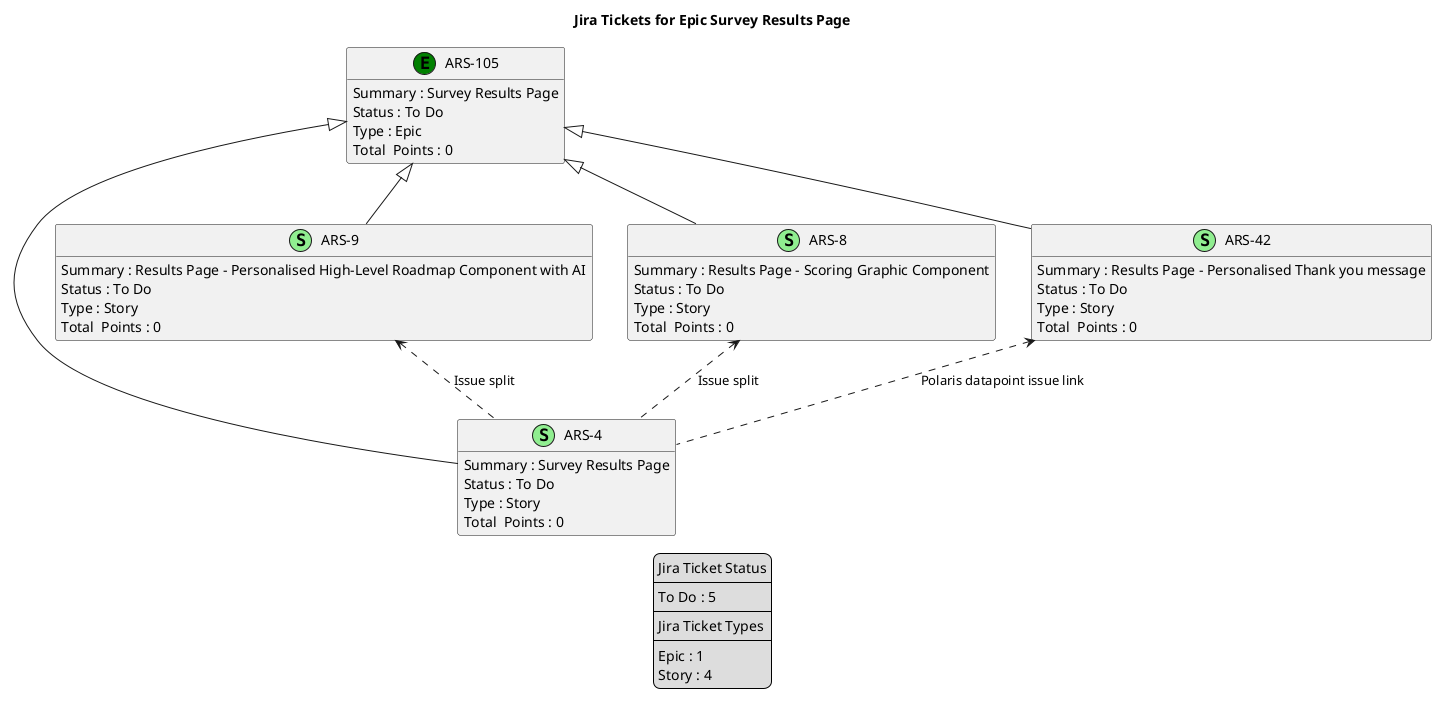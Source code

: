 @startuml
'https://plantuml.com/class-diagram

' GENERATE CLASS DIAGRAM ===========
' Generated at    : Mon May 27 11:35:03 CEST 2024

title Jira Tickets for Epic Survey Results Page
hide empty members

legend
Jira Ticket Status
----
To Do : 5
----
Jira Ticket Types
----
Epic : 1
Story : 4
end legend


' Tickets =======
class "ARS-105" << (E,green) >> {
 Summary : Survey Results Page
 Status : To Do
 Type : Epic
Total  Points : 0
}

class "ARS-4" << (S,lightgreen) >> {
 Summary : Survey Results Page
 Status : To Do
 Type : Story
Total  Points : 0
}

class "ARS-9" << (S,lightgreen) >> {
 Summary : Results Page - Personalised High-Level Roadmap Component with AI
 Status : To Do
 Type : Story
Total  Points : 0
}

class "ARS-8" << (S,lightgreen) >> {
 Summary : Results Page - Scoring Graphic Component
 Status : To Do
 Type : Story
Total  Points : 0
}

class "ARS-42" << (S,lightgreen) >> {
 Summary : Results Page - Personalised Thank you message
 Status : To Do
 Type : Story
Total  Points : 0
}



' Links =======

' Parents =======
"ARS-105" <|-- "ARS-4"
"ARS-105" <|-- "ARS-9"
"ARS-105" <|-- "ARS-8"
"ARS-105" <|-- "ARS-42"

"ARS-9" <.. "ARS-4" : Issue split

"ARS-8" <.. "ARS-4" : Issue split

"ARS-42" <.. "ARS-4" : Polaris datapoint issue link



@enduml

